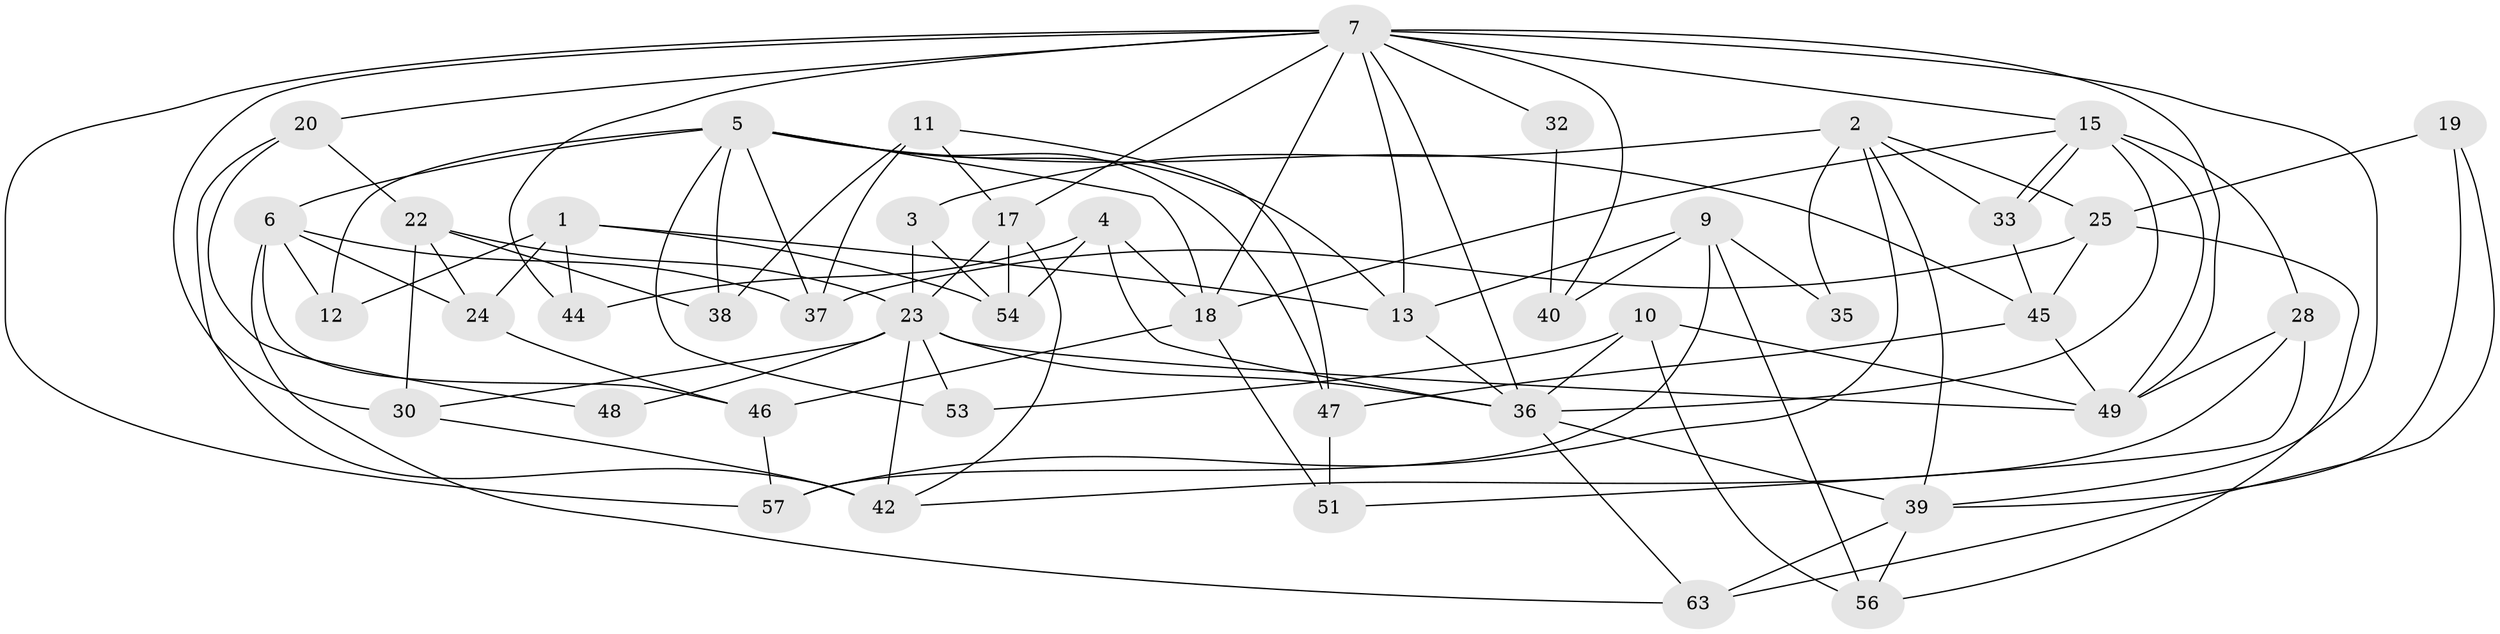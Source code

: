 // original degree distribution, {4: 0.30158730158730157, 5: 0.19047619047619047, 3: 0.3333333333333333, 7: 0.031746031746031744, 6: 0.031746031746031744, 2: 0.07936507936507936, 8: 0.015873015873015872, 9: 0.015873015873015872}
// Generated by graph-tools (version 1.1) at 2025/11/02/27/25 16:11:21]
// undirected, 44 vertices, 103 edges
graph export_dot {
graph [start="1"]
  node [color=gray90,style=filled];
  1 [super="+61"];
  2 [super="+16"];
  3 [super="+26"];
  4 [super="+8"];
  5 [super="+21"];
  6;
  7 [super="+60"];
  9 [super="+29"];
  10;
  11 [super="+34"];
  12;
  13 [super="+14"];
  15 [super="+58"];
  17;
  18 [super="+50"];
  19;
  20;
  22;
  23 [super="+27"];
  24;
  25 [super="+43"];
  28;
  30 [super="+31"];
  32;
  33;
  35;
  36 [super="+55"];
  37 [super="+41"];
  38;
  39 [super="+62"];
  40;
  42;
  44;
  45 [super="+59"];
  46;
  47;
  48;
  49 [super="+52"];
  51;
  53;
  54;
  56;
  57;
  63;
  1 -- 24;
  1 -- 54;
  1 -- 44;
  1 -- 12;
  1 -- 13;
  2 -- 39;
  2 -- 33;
  2 -- 35;
  2 -- 57;
  2 -- 3;
  2 -- 25;
  3 -- 54;
  3 -- 23;
  4 -- 44;
  4 -- 54;
  4 -- 36;
  4 -- 18;
  5 -- 53;
  5 -- 12 [weight=2];
  5 -- 13;
  5 -- 37;
  5 -- 38;
  5 -- 45;
  5 -- 18;
  5 -- 6;
  5 -- 47;
  6 -- 46;
  6 -- 12;
  6 -- 24;
  6 -- 63;
  6 -- 37;
  7 -- 13;
  7 -- 36;
  7 -- 15;
  7 -- 49;
  7 -- 39;
  7 -- 32;
  7 -- 40;
  7 -- 44;
  7 -- 17;
  7 -- 18;
  7 -- 20;
  7 -- 57;
  7 -- 30 [weight=2];
  9 -- 13;
  9 -- 57;
  9 -- 35;
  9 -- 56;
  9 -- 40;
  10 -- 53;
  10 -- 56;
  10 -- 36;
  10 -- 49;
  11 -- 38;
  11 -- 17;
  11 -- 37;
  11 -- 47;
  13 -- 36;
  15 -- 28 [weight=2];
  15 -- 33;
  15 -- 33;
  15 -- 49;
  15 -- 36;
  15 -- 18;
  17 -- 42;
  17 -- 54;
  17 -- 23;
  18 -- 51;
  18 -- 46;
  19 -- 63;
  19 -- 39;
  19 -- 25;
  20 -- 42;
  20 -- 22;
  20 -- 48;
  22 -- 24;
  22 -- 38;
  22 -- 23;
  22 -- 30;
  23 -- 30;
  23 -- 53;
  23 -- 36;
  23 -- 42;
  23 -- 48;
  23 -- 49;
  24 -- 46;
  25 -- 45;
  25 -- 56;
  25 -- 37;
  28 -- 42;
  28 -- 51;
  28 -- 49;
  30 -- 42;
  32 -- 40;
  33 -- 45;
  36 -- 63;
  36 -- 39;
  39 -- 56;
  39 -- 63;
  45 -- 49;
  45 -- 47;
  46 -- 57;
  47 -- 51;
}
